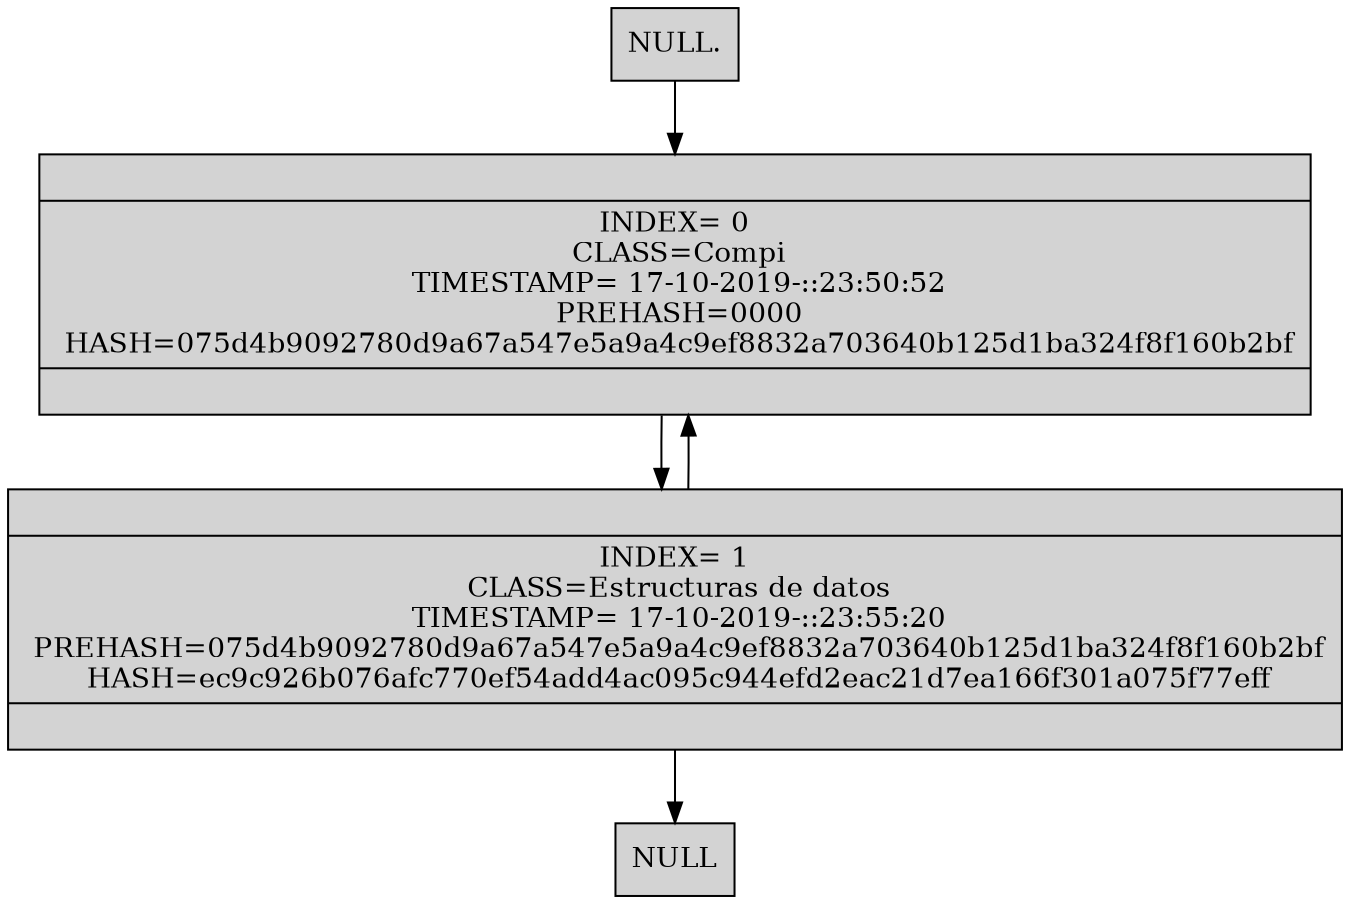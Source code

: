 digraph List { 
rankdir=TB
size="9,9"
node[shape=record,style=filled] 
"NULL" [shape=box] 
"NULL." [shape=box] 
 "(Compi)"[label ="{| INDEX= 0\n CLASS=Compi\n TIMESTAMP= 17-10-2019-::23:50:52\n PREHASH=0000\n HASH=075d4b9092780d9a67a547e5a9a4c9ef8832a703640b125d1ba324f8f160b2bf| }"]
 "(Estructuras de datos)"[label ="{| INDEX= 1\n CLASS=Estructuras de datos\n TIMESTAMP= 17-10-2019-::23:55:20\n PREHASH=075d4b9092780d9a67a547e5a9a4c9ef8832a703640b125d1ba324f8f160b2bf\n HASH=ec9c926b076afc770ef54add4ac095c944efd2eac21d7ea166f301a075f77eff| }"]

"NULL." ->  "(Compi)" ->  "(Estructuras de datos)" -> "NULL"
 "(Compi)" ->  "(Estructuras de datos)"[dir=back]

}